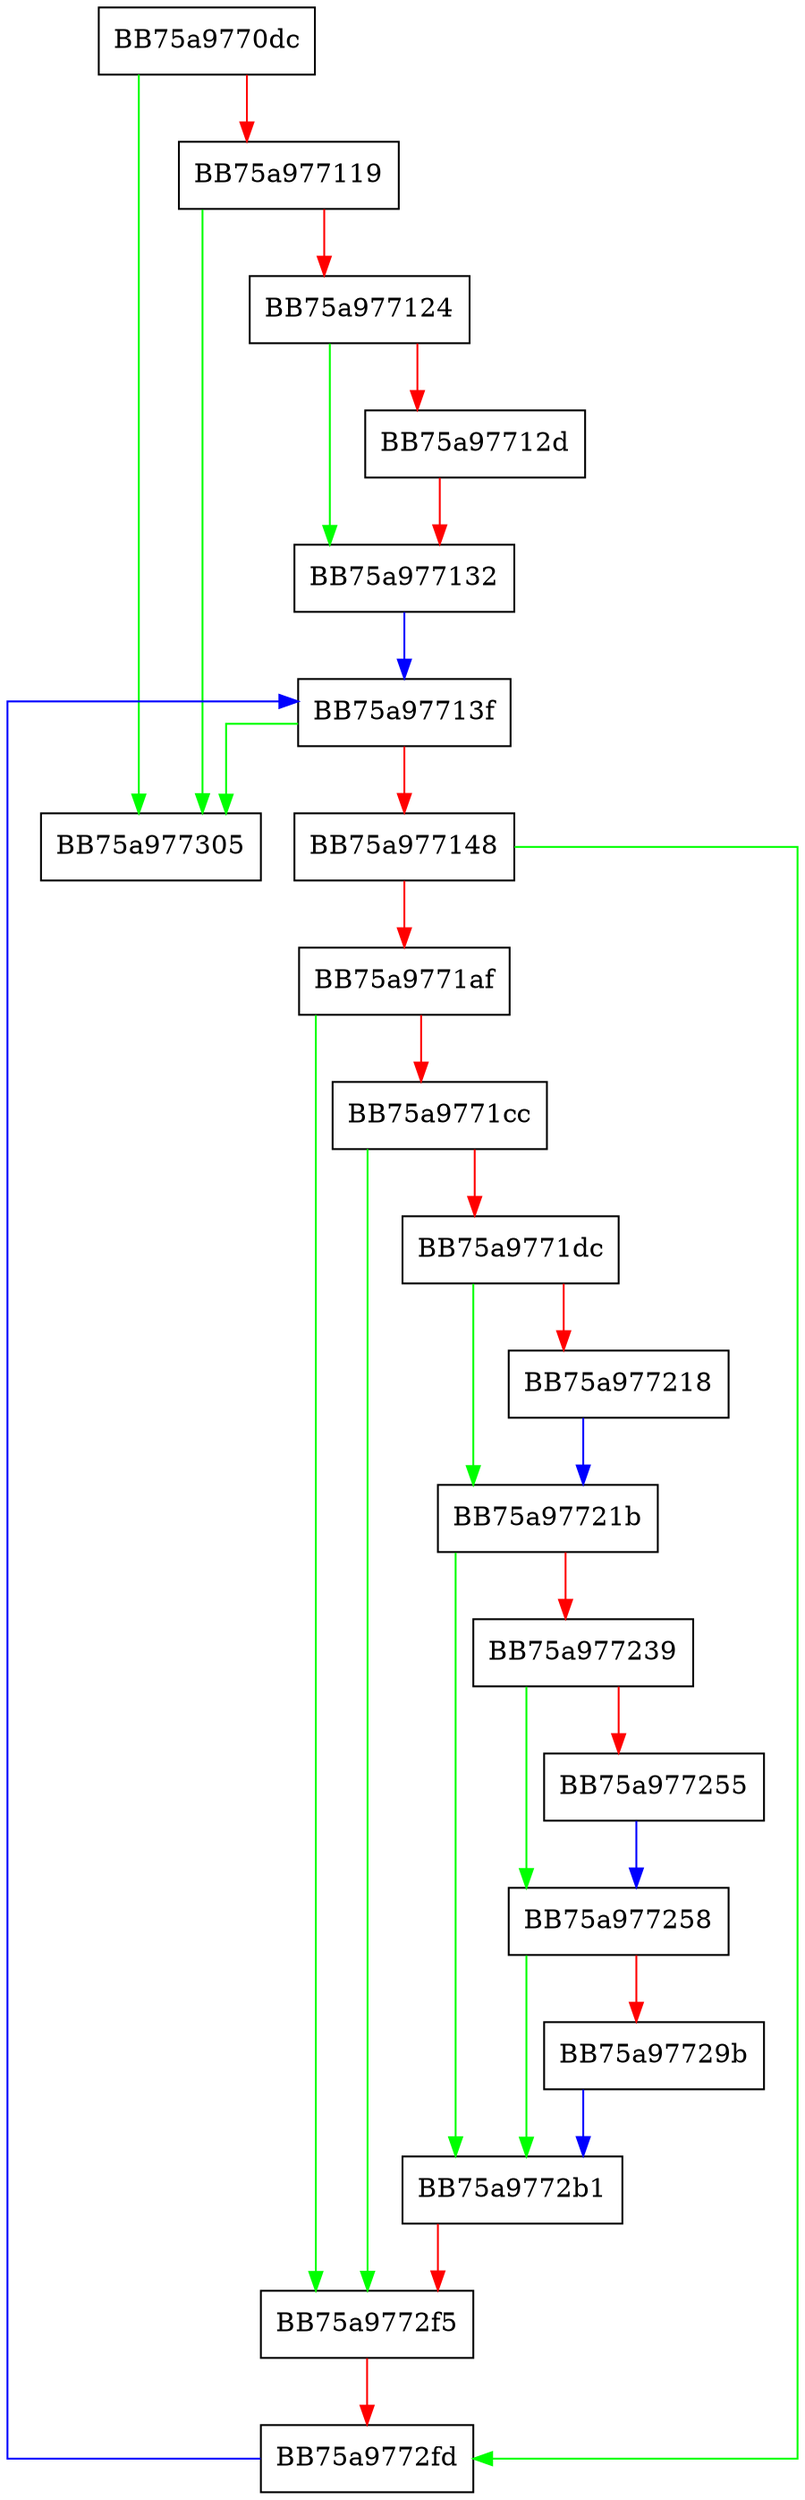 digraph _handle_benign_processes {
  node [shape="box"];
  graph [splines=ortho];
  BB75a9770dc -> BB75a977305 [color="green"];
  BB75a9770dc -> BB75a977119 [color="red"];
  BB75a977119 -> BB75a977305 [color="green"];
  BB75a977119 -> BB75a977124 [color="red"];
  BB75a977124 -> BB75a977132 [color="green"];
  BB75a977124 -> BB75a97712d [color="red"];
  BB75a97712d -> BB75a977132 [color="red"];
  BB75a977132 -> BB75a97713f [color="blue"];
  BB75a97713f -> BB75a977305 [color="green"];
  BB75a97713f -> BB75a977148 [color="red"];
  BB75a977148 -> BB75a9772fd [color="green"];
  BB75a977148 -> BB75a9771af [color="red"];
  BB75a9771af -> BB75a9772f5 [color="green"];
  BB75a9771af -> BB75a9771cc [color="red"];
  BB75a9771cc -> BB75a9772f5 [color="green"];
  BB75a9771cc -> BB75a9771dc [color="red"];
  BB75a9771dc -> BB75a97721b [color="green"];
  BB75a9771dc -> BB75a977218 [color="red"];
  BB75a977218 -> BB75a97721b [color="blue"];
  BB75a97721b -> BB75a9772b1 [color="green"];
  BB75a97721b -> BB75a977239 [color="red"];
  BB75a977239 -> BB75a977258 [color="green"];
  BB75a977239 -> BB75a977255 [color="red"];
  BB75a977255 -> BB75a977258 [color="blue"];
  BB75a977258 -> BB75a9772b1 [color="green"];
  BB75a977258 -> BB75a97729b [color="red"];
  BB75a97729b -> BB75a9772b1 [color="blue"];
  BB75a9772b1 -> BB75a9772f5 [color="red"];
  BB75a9772f5 -> BB75a9772fd [color="red"];
  BB75a9772fd -> BB75a97713f [color="blue"];
}